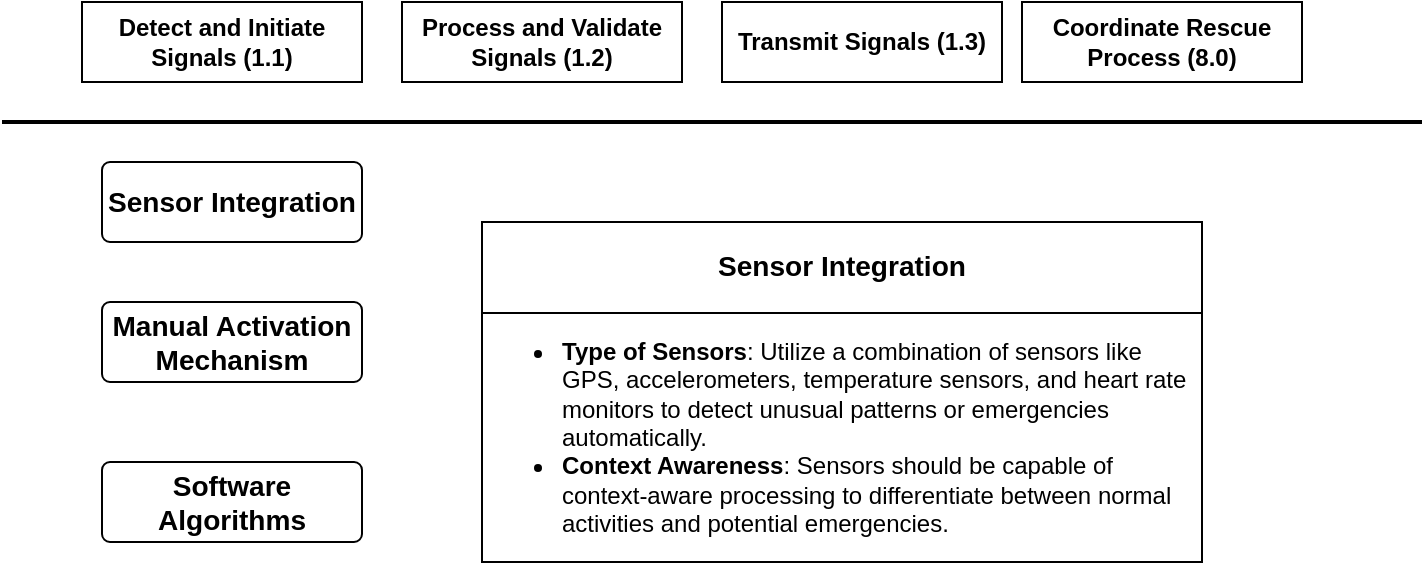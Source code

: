 <mxfile version="24.3.1" type="github">
  <diagram name="Page-1" id="fyQJrKO3HGvpboNa-rPu">
    <mxGraphModel dx="819" dy="426" grid="1" gridSize="10" guides="1" tooltips="1" connect="1" arrows="1" fold="1" page="1" pageScale="1" pageWidth="2336" pageHeight="1654" math="0" shadow="0">
      <root>
        <mxCell id="0" />
        <mxCell id="1" parent="0" />
        <mxCell id="Rn9gUrKCNcuoDYYOBClU-2" value="&lt;strong&gt;Detect and Initiate Signals (1.1)&lt;/strong&gt;" style="whiteSpace=wrap;html=1;align=center;" vertex="1" parent="1">
          <mxGeometry x="320" y="210" width="140" height="40" as="geometry" />
        </mxCell>
        <mxCell id="Rn9gUrKCNcuoDYYOBClU-3" value="&lt;strong&gt;Process and Validate Signals (1.2)&lt;/strong&gt;" style="whiteSpace=wrap;html=1;align=center;" vertex="1" parent="1">
          <mxGeometry x="480" y="210" width="140" height="40" as="geometry" />
        </mxCell>
        <mxCell id="Rn9gUrKCNcuoDYYOBClU-4" value="&lt;strong&gt;Transmit Signals (1.3)&lt;/strong&gt;" style="whiteSpace=wrap;html=1;align=center;" vertex="1" parent="1">
          <mxGeometry x="640" y="210" width="140" height="40" as="geometry" />
        </mxCell>
        <mxCell id="Rn9gUrKCNcuoDYYOBClU-5" value="&lt;strong&gt;Coordinate Rescue Process (8.0)&lt;/strong&gt;" style="whiteSpace=wrap;html=1;align=center;" vertex="1" parent="1">
          <mxGeometry x="790" y="210" width="140" height="40" as="geometry" />
        </mxCell>
        <mxCell id="Rn9gUrKCNcuoDYYOBClU-6" value="" style="endArrow=none;html=1;rounded=0;strokeWidth=2;" edge="1" parent="1">
          <mxGeometry relative="1" as="geometry">
            <mxPoint x="280" y="270" as="sourcePoint" />
            <mxPoint x="990" y="270" as="targetPoint" />
          </mxGeometry>
        </mxCell>
        <mxCell id="Rn9gUrKCNcuoDYYOBClU-9" value="&lt;h3&gt;Sensor Integration&lt;/h3&gt;" style="rounded=1;arcSize=10;whiteSpace=wrap;html=1;align=center;" vertex="1" parent="1">
          <mxGeometry x="330" y="290" width="130" height="40" as="geometry" />
        </mxCell>
        <mxCell id="Rn9gUrKCNcuoDYYOBClU-10" value="&lt;h3&gt;Manual Activation Mechanism&lt;/h3&gt;" style="rounded=1;arcSize=10;whiteSpace=wrap;html=1;align=center;" vertex="1" parent="1">
          <mxGeometry x="330" y="360" width="130" height="40" as="geometry" />
        </mxCell>
        <mxCell id="Rn9gUrKCNcuoDYYOBClU-11" value="&lt;h3&gt;Software Algorithms&lt;/h3&gt;" style="rounded=1;arcSize=10;whiteSpace=wrap;html=1;align=center;" vertex="1" parent="1">
          <mxGeometry x="330" y="440" width="130" height="40" as="geometry" />
        </mxCell>
        <mxCell id="Rn9gUrKCNcuoDYYOBClU-21" value="&lt;h3 style=&quot;text-align: center;&quot;&gt;Sensor Integration&lt;/h3&gt;&lt;hr size=&quot;1&quot; style=&quot;border-style:solid;&quot;&gt;&lt;ul&gt;&lt;li&gt;&lt;strong&gt;&lt;strong style=&quot;background-color: initial;&quot;&gt;Type of Sensors&lt;/strong&gt;&lt;span style=&quot;background-color: initial; font-weight: normal;&quot;&gt;: Utilize a combination of sensors like GPS, accelerometers, temperature sensors, and heart rate monitors to detect unusual patterns or emergencies automatically.&lt;/span&gt;&lt;br&gt;&lt;/strong&gt;&lt;/li&gt;&lt;li&gt;&lt;strong&gt;Context Awareness&lt;/strong&gt;: Sensors should be capable of context-aware processing to differentiate between normal activities and potential emergencies.&lt;/li&gt;&lt;/ul&gt;" style="verticalAlign=top;align=left;overflow=fill;html=1;whiteSpace=wrap;" vertex="1" parent="1">
          <mxGeometry x="520" y="320" width="360" height="170" as="geometry" />
        </mxCell>
      </root>
    </mxGraphModel>
  </diagram>
</mxfile>

